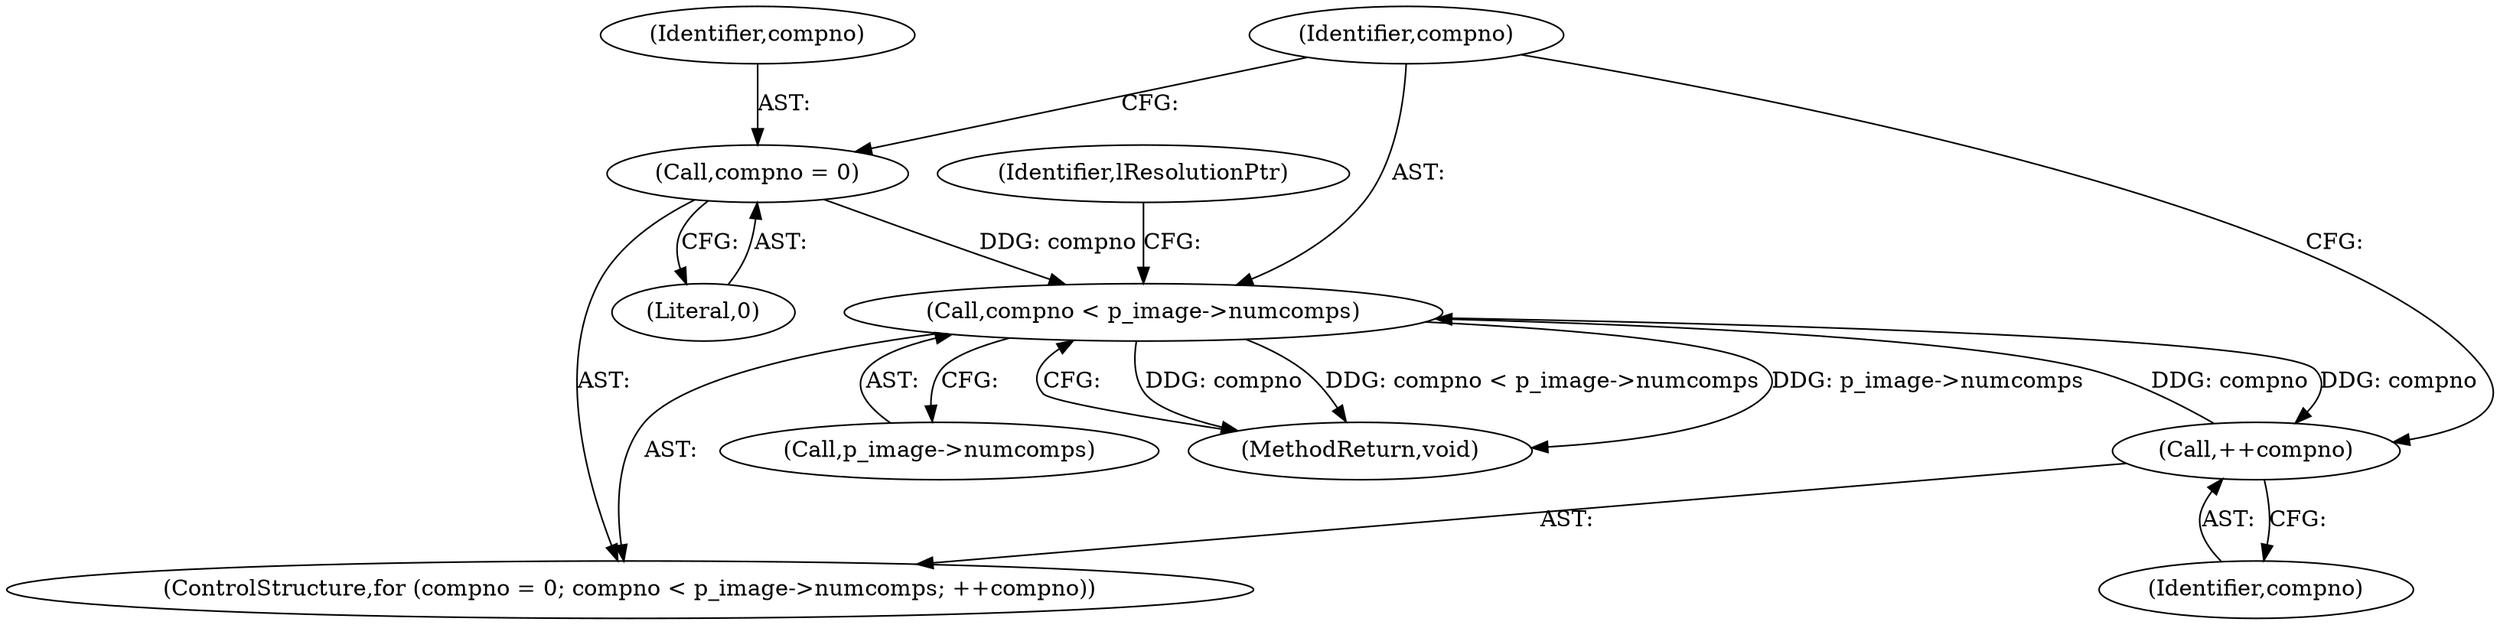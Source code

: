 digraph "0_openjpeg_5d00b719f4b93b1445e6fb4c766b9a9883c57949@pointer" {
"1000293" [label="(Call,compno < p_image->numcomps)"];
"1000290" [label="(Call,compno = 0)"];
"1000298" [label="(Call,++compno)"];
"1000293" [label="(Call,compno < p_image->numcomps)"];
"1000295" [label="(Call,p_image->numcomps)"];
"1000293" [label="(Call,compno < p_image->numcomps)"];
"1000291" [label="(Identifier,compno)"];
"1000299" [label="(Identifier,compno)"];
"1000294" [label="(Identifier,compno)"];
"1000298" [label="(Call,++compno)"];
"1000289" [label="(ControlStructure,for (compno = 0; compno < p_image->numcomps; ++compno))"];
"1000320" [label="(Identifier,lResolutionPtr)"];
"1000292" [label="(Literal,0)"];
"1000290" [label="(Call,compno = 0)"];
"1000594" [label="(MethodReturn,void)"];
"1000293" -> "1000289"  [label="AST: "];
"1000293" -> "1000295"  [label="CFG: "];
"1000294" -> "1000293"  [label="AST: "];
"1000295" -> "1000293"  [label="AST: "];
"1000320" -> "1000293"  [label="CFG: "];
"1000594" -> "1000293"  [label="CFG: "];
"1000293" -> "1000594"  [label="DDG: compno"];
"1000293" -> "1000594"  [label="DDG: compno < p_image->numcomps"];
"1000293" -> "1000594"  [label="DDG: p_image->numcomps"];
"1000290" -> "1000293"  [label="DDG: compno"];
"1000298" -> "1000293"  [label="DDG: compno"];
"1000293" -> "1000298"  [label="DDG: compno"];
"1000290" -> "1000289"  [label="AST: "];
"1000290" -> "1000292"  [label="CFG: "];
"1000291" -> "1000290"  [label="AST: "];
"1000292" -> "1000290"  [label="AST: "];
"1000294" -> "1000290"  [label="CFG: "];
"1000298" -> "1000289"  [label="AST: "];
"1000298" -> "1000299"  [label="CFG: "];
"1000299" -> "1000298"  [label="AST: "];
"1000294" -> "1000298"  [label="CFG: "];
}
